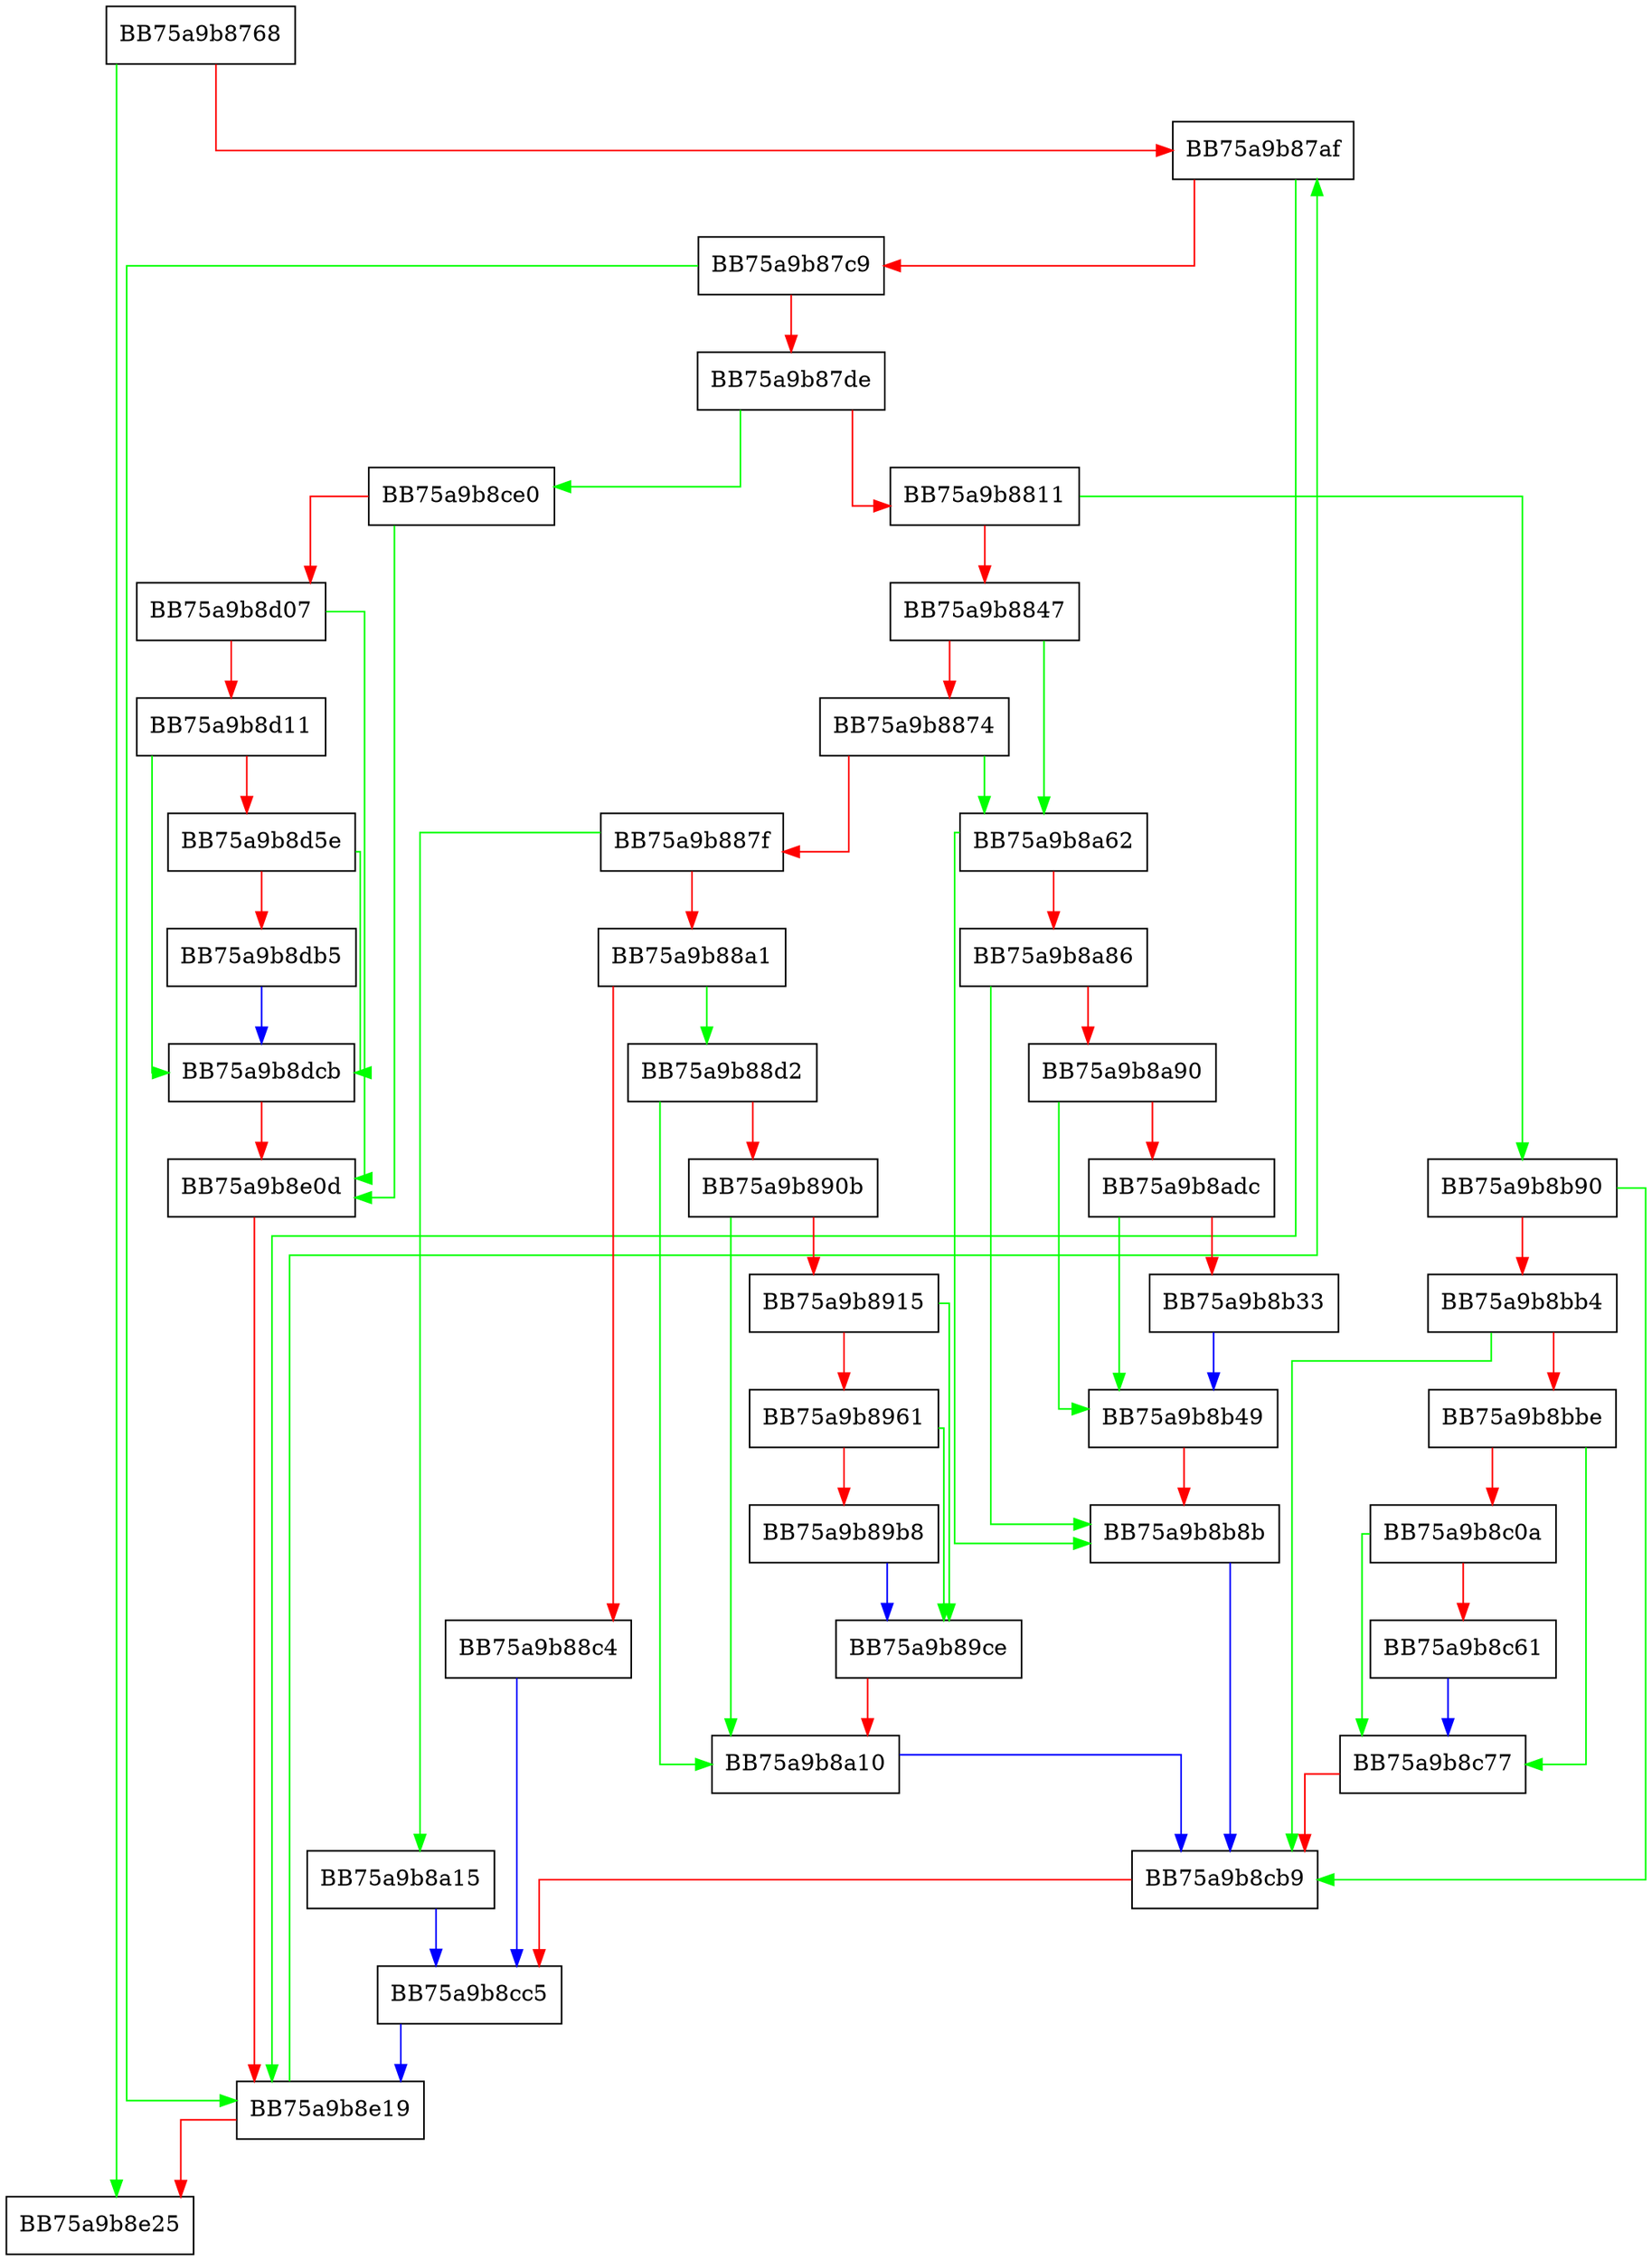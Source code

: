 digraph _retrieve_nested_signature_information {
  node [shape="box"];
  graph [splines=ortho];
  BB75a9b8768 -> BB75a9b8e25 [color="green"];
  BB75a9b8768 -> BB75a9b87af [color="red"];
  BB75a9b87af -> BB75a9b8e19 [color="green"];
  BB75a9b87af -> BB75a9b87c9 [color="red"];
  BB75a9b87c9 -> BB75a9b8e19 [color="green"];
  BB75a9b87c9 -> BB75a9b87de [color="red"];
  BB75a9b87de -> BB75a9b8ce0 [color="green"];
  BB75a9b87de -> BB75a9b8811 [color="red"];
  BB75a9b8811 -> BB75a9b8b90 [color="green"];
  BB75a9b8811 -> BB75a9b8847 [color="red"];
  BB75a9b8847 -> BB75a9b8a62 [color="green"];
  BB75a9b8847 -> BB75a9b8874 [color="red"];
  BB75a9b8874 -> BB75a9b8a62 [color="green"];
  BB75a9b8874 -> BB75a9b887f [color="red"];
  BB75a9b887f -> BB75a9b8a15 [color="green"];
  BB75a9b887f -> BB75a9b88a1 [color="red"];
  BB75a9b88a1 -> BB75a9b88d2 [color="green"];
  BB75a9b88a1 -> BB75a9b88c4 [color="red"];
  BB75a9b88c4 -> BB75a9b8cc5 [color="blue"];
  BB75a9b88d2 -> BB75a9b8a10 [color="green"];
  BB75a9b88d2 -> BB75a9b890b [color="red"];
  BB75a9b890b -> BB75a9b8a10 [color="green"];
  BB75a9b890b -> BB75a9b8915 [color="red"];
  BB75a9b8915 -> BB75a9b89ce [color="green"];
  BB75a9b8915 -> BB75a9b8961 [color="red"];
  BB75a9b8961 -> BB75a9b89ce [color="green"];
  BB75a9b8961 -> BB75a9b89b8 [color="red"];
  BB75a9b89b8 -> BB75a9b89ce [color="blue"];
  BB75a9b89ce -> BB75a9b8a10 [color="red"];
  BB75a9b8a10 -> BB75a9b8cb9 [color="blue"];
  BB75a9b8a15 -> BB75a9b8cc5 [color="blue"];
  BB75a9b8a62 -> BB75a9b8b8b [color="green"];
  BB75a9b8a62 -> BB75a9b8a86 [color="red"];
  BB75a9b8a86 -> BB75a9b8b8b [color="green"];
  BB75a9b8a86 -> BB75a9b8a90 [color="red"];
  BB75a9b8a90 -> BB75a9b8b49 [color="green"];
  BB75a9b8a90 -> BB75a9b8adc [color="red"];
  BB75a9b8adc -> BB75a9b8b49 [color="green"];
  BB75a9b8adc -> BB75a9b8b33 [color="red"];
  BB75a9b8b33 -> BB75a9b8b49 [color="blue"];
  BB75a9b8b49 -> BB75a9b8b8b [color="red"];
  BB75a9b8b8b -> BB75a9b8cb9 [color="blue"];
  BB75a9b8b90 -> BB75a9b8cb9 [color="green"];
  BB75a9b8b90 -> BB75a9b8bb4 [color="red"];
  BB75a9b8bb4 -> BB75a9b8cb9 [color="green"];
  BB75a9b8bb4 -> BB75a9b8bbe [color="red"];
  BB75a9b8bbe -> BB75a9b8c77 [color="green"];
  BB75a9b8bbe -> BB75a9b8c0a [color="red"];
  BB75a9b8c0a -> BB75a9b8c77 [color="green"];
  BB75a9b8c0a -> BB75a9b8c61 [color="red"];
  BB75a9b8c61 -> BB75a9b8c77 [color="blue"];
  BB75a9b8c77 -> BB75a9b8cb9 [color="red"];
  BB75a9b8cb9 -> BB75a9b8cc5 [color="red"];
  BB75a9b8cc5 -> BB75a9b8e19 [color="blue"];
  BB75a9b8ce0 -> BB75a9b8e0d [color="green"];
  BB75a9b8ce0 -> BB75a9b8d07 [color="red"];
  BB75a9b8d07 -> BB75a9b8e0d [color="green"];
  BB75a9b8d07 -> BB75a9b8d11 [color="red"];
  BB75a9b8d11 -> BB75a9b8dcb [color="green"];
  BB75a9b8d11 -> BB75a9b8d5e [color="red"];
  BB75a9b8d5e -> BB75a9b8dcb [color="green"];
  BB75a9b8d5e -> BB75a9b8db5 [color="red"];
  BB75a9b8db5 -> BB75a9b8dcb [color="blue"];
  BB75a9b8dcb -> BB75a9b8e0d [color="red"];
  BB75a9b8e0d -> BB75a9b8e19 [color="red"];
  BB75a9b8e19 -> BB75a9b87af [color="green"];
  BB75a9b8e19 -> BB75a9b8e25 [color="red"];
}
